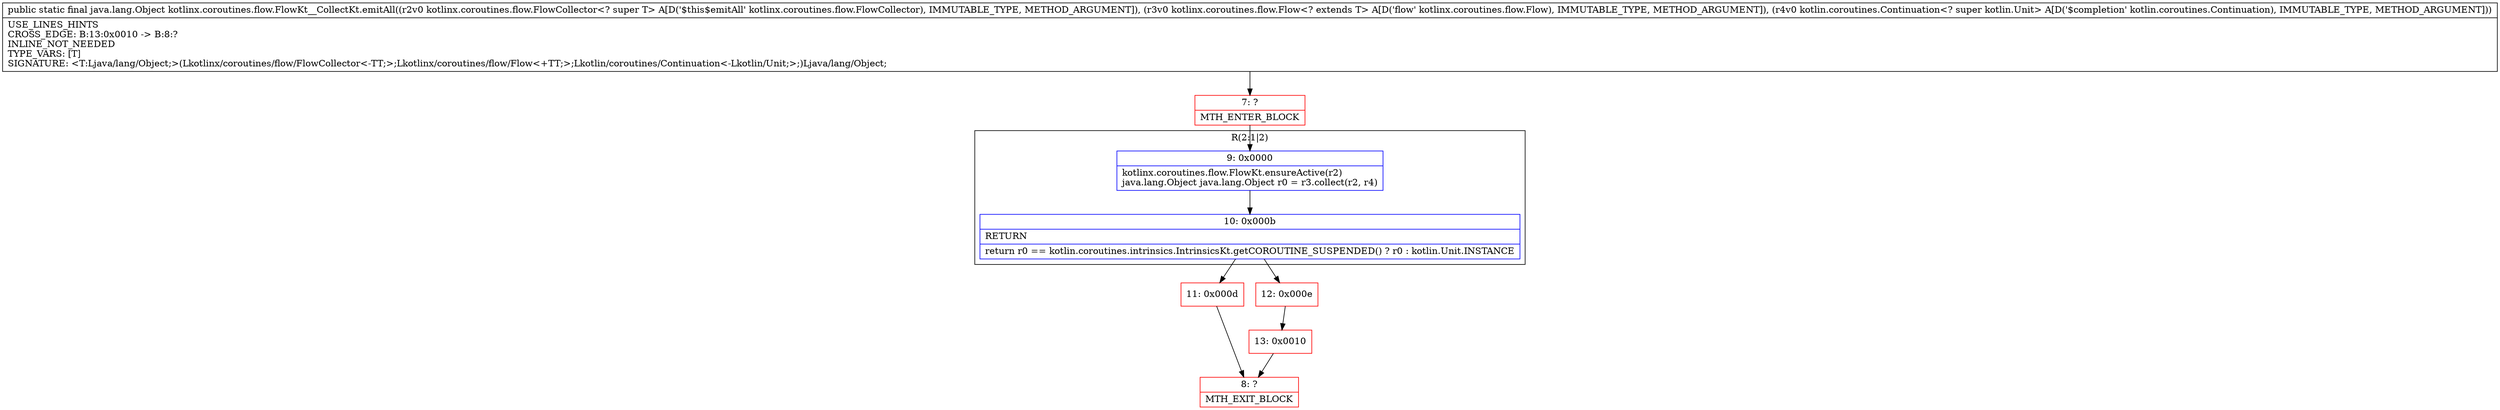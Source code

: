 digraph "CFG forkotlinx.coroutines.flow.FlowKt__CollectKt.emitAll(Lkotlinx\/coroutines\/flow\/FlowCollector;Lkotlinx\/coroutines\/flow\/Flow;Lkotlin\/coroutines\/Continuation;)Ljava\/lang\/Object;" {
subgraph cluster_Region_950610715 {
label = "R(2:1|2)";
node [shape=record,color=blue];
Node_9 [shape=record,label="{9\:\ 0x0000|kotlinx.coroutines.flow.FlowKt.ensureActive(r2)\ljava.lang.Object java.lang.Object r0 = r3.collect(r2, r4)\l}"];
Node_10 [shape=record,label="{10\:\ 0x000b|RETURN\l|return r0 == kotlin.coroutines.intrinsics.IntrinsicsKt.getCOROUTINE_SUSPENDED() ? r0 : kotlin.Unit.INSTANCE\l}"];
}
Node_7 [shape=record,color=red,label="{7\:\ ?|MTH_ENTER_BLOCK\l}"];
Node_11 [shape=record,color=red,label="{11\:\ 0x000d}"];
Node_8 [shape=record,color=red,label="{8\:\ ?|MTH_EXIT_BLOCK\l}"];
Node_12 [shape=record,color=red,label="{12\:\ 0x000e}"];
Node_13 [shape=record,color=red,label="{13\:\ 0x0010}"];
MethodNode[shape=record,label="{public static final java.lang.Object kotlinx.coroutines.flow.FlowKt__CollectKt.emitAll((r2v0 kotlinx.coroutines.flow.FlowCollector\<? super T\> A[D('$this$emitAll' kotlinx.coroutines.flow.FlowCollector), IMMUTABLE_TYPE, METHOD_ARGUMENT]), (r3v0 kotlinx.coroutines.flow.Flow\<? extends T\> A[D('flow' kotlinx.coroutines.flow.Flow), IMMUTABLE_TYPE, METHOD_ARGUMENT]), (r4v0 kotlin.coroutines.Continuation\<? super kotlin.Unit\> A[D('$completion' kotlin.coroutines.Continuation), IMMUTABLE_TYPE, METHOD_ARGUMENT]))  | USE_LINES_HINTS\lCROSS_EDGE: B:13:0x0010 \-\> B:8:?\lINLINE_NOT_NEEDED\lTYPE_VARS: [T]\lSIGNATURE: \<T:Ljava\/lang\/Object;\>(Lkotlinx\/coroutines\/flow\/FlowCollector\<\-TT;\>;Lkotlinx\/coroutines\/flow\/Flow\<+TT;\>;Lkotlin\/coroutines\/Continuation\<\-Lkotlin\/Unit;\>;)Ljava\/lang\/Object;\l}"];
MethodNode -> Node_7;Node_9 -> Node_10;
Node_10 -> Node_11;
Node_10 -> Node_12;
Node_7 -> Node_9;
Node_11 -> Node_8;
Node_12 -> Node_13;
Node_13 -> Node_8;
}

